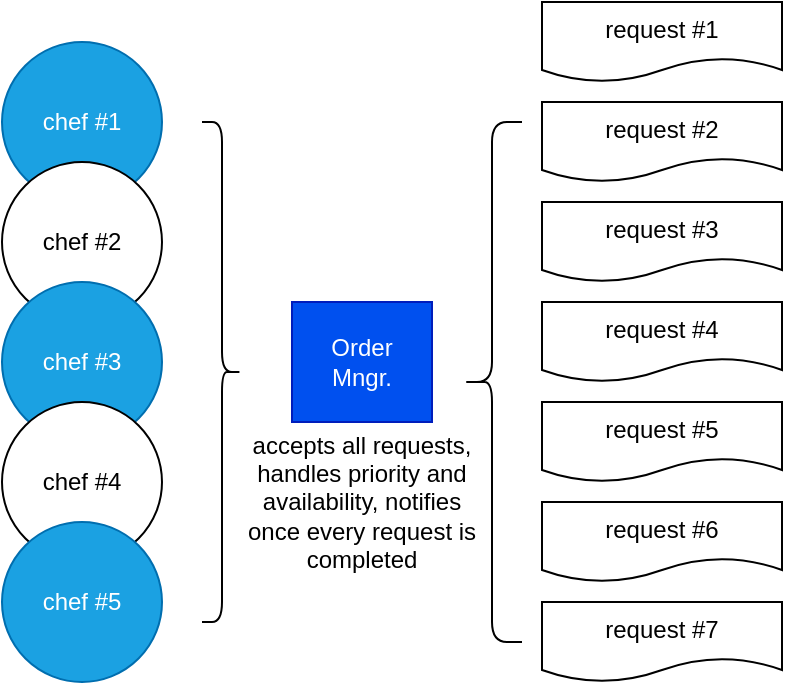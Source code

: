 <mxfile version="24.7.5">
  <diagram name="Página-1" id="2rwuh1zYg1Ro1NBPQePO">
    <mxGraphModel dx="564" dy="394" grid="1" gridSize="10" guides="1" tooltips="1" connect="1" arrows="1" fold="1" page="1" pageScale="1" pageWidth="827" pageHeight="1169" math="0" shadow="0">
      <root>
        <mxCell id="0" />
        <mxCell id="1" parent="0" />
        <mxCell id="qPkzCx6Bm8iA7BFsFjzm-5" value="chef #1" style="ellipse;whiteSpace=wrap;html=1;aspect=fixed;fillColor=#1ba1e2;fontColor=#ffffff;strokeColor=#006EAF;" vertex="1" parent="1">
          <mxGeometry x="30" y="50" width="80" height="80" as="geometry" />
        </mxCell>
        <mxCell id="qPkzCx6Bm8iA7BFsFjzm-6" value="chef #2" style="ellipse;whiteSpace=wrap;html=1;aspect=fixed;" vertex="1" parent="1">
          <mxGeometry x="30" y="110" width="80" height="80" as="geometry" />
        </mxCell>
        <mxCell id="qPkzCx6Bm8iA7BFsFjzm-7" value="chef #3" style="ellipse;whiteSpace=wrap;html=1;aspect=fixed;fillColor=#1ba1e2;fontColor=#ffffff;strokeColor=#006EAF;" vertex="1" parent="1">
          <mxGeometry x="30" y="170" width="80" height="80" as="geometry" />
        </mxCell>
        <mxCell id="qPkzCx6Bm8iA7BFsFjzm-8" value="chef #4" style="ellipse;whiteSpace=wrap;html=1;aspect=fixed;" vertex="1" parent="1">
          <mxGeometry x="30" y="230" width="80" height="80" as="geometry" />
        </mxCell>
        <mxCell id="qPkzCx6Bm8iA7BFsFjzm-9" value="chef #5" style="ellipse;whiteSpace=wrap;html=1;aspect=fixed;fillColor=#1ba1e2;fontColor=#ffffff;strokeColor=#006EAF;" vertex="1" parent="1">
          <mxGeometry x="30" y="290" width="80" height="80" as="geometry" />
        </mxCell>
        <mxCell id="qPkzCx6Bm8iA7BFsFjzm-10" value="Order&lt;div&gt;Mngr.&lt;/div&gt;" style="rounded=0;whiteSpace=wrap;html=1;fillColor=#0050ef;strokeColor=#001DBC;fontColor=#ffffff;" vertex="1" parent="1">
          <mxGeometry x="175" y="180" width="70" height="60" as="geometry" />
        </mxCell>
        <mxCell id="qPkzCx6Bm8iA7BFsFjzm-16" value="request #1" style="shape=document;whiteSpace=wrap;html=1;boundedLbl=1;" vertex="1" parent="1">
          <mxGeometry x="300" y="30" width="120" height="40" as="geometry" />
        </mxCell>
        <mxCell id="qPkzCx6Bm8iA7BFsFjzm-17" value="request #2" style="shape=document;whiteSpace=wrap;html=1;boundedLbl=1;" vertex="1" parent="1">
          <mxGeometry x="300" y="80" width="120" height="40" as="geometry" />
        </mxCell>
        <mxCell id="qPkzCx6Bm8iA7BFsFjzm-18" value="request #3" style="shape=document;whiteSpace=wrap;html=1;boundedLbl=1;" vertex="1" parent="1">
          <mxGeometry x="300" y="130" width="120" height="40" as="geometry" />
        </mxCell>
        <mxCell id="qPkzCx6Bm8iA7BFsFjzm-19" value="request #4" style="shape=document;whiteSpace=wrap;html=1;boundedLbl=1;" vertex="1" parent="1">
          <mxGeometry x="300" y="180" width="120" height="40" as="geometry" />
        </mxCell>
        <mxCell id="qPkzCx6Bm8iA7BFsFjzm-20" value="request #5" style="shape=document;whiteSpace=wrap;html=1;boundedLbl=1;" vertex="1" parent="1">
          <mxGeometry x="300" y="230" width="120" height="40" as="geometry" />
        </mxCell>
        <mxCell id="qPkzCx6Bm8iA7BFsFjzm-22" value="request #6" style="shape=document;whiteSpace=wrap;html=1;boundedLbl=1;" vertex="1" parent="1">
          <mxGeometry x="300" y="280" width="120" height="40" as="geometry" />
        </mxCell>
        <mxCell id="qPkzCx6Bm8iA7BFsFjzm-23" value="request #7" style="shape=document;whiteSpace=wrap;html=1;boundedLbl=1;" vertex="1" parent="1">
          <mxGeometry x="300" y="330" width="120" height="40" as="geometry" />
        </mxCell>
        <mxCell id="qPkzCx6Bm8iA7BFsFjzm-35" value="" style="shape=curlyBracket;whiteSpace=wrap;html=1;rounded=1;flipH=1;labelPosition=right;verticalLabelPosition=middle;align=left;verticalAlign=middle;" vertex="1" parent="1">
          <mxGeometry x="130" y="90" width="20" height="250" as="geometry" />
        </mxCell>
        <mxCell id="qPkzCx6Bm8iA7BFsFjzm-36" value="" style="shape=curlyBracket;whiteSpace=wrap;html=1;rounded=1;labelPosition=left;verticalLabelPosition=middle;align=right;verticalAlign=middle;" vertex="1" parent="1">
          <mxGeometry x="260" y="90" width="30" height="260" as="geometry" />
        </mxCell>
        <mxCell id="qPkzCx6Bm8iA7BFsFjzm-37" value="accepts all requests, handles priority and availability, notifies once every request is completed" style="text;html=1;align=center;verticalAlign=middle;whiteSpace=wrap;rounded=0;" vertex="1" parent="1">
          <mxGeometry x="150" y="270" width="120" height="20" as="geometry" />
        </mxCell>
      </root>
    </mxGraphModel>
  </diagram>
</mxfile>
